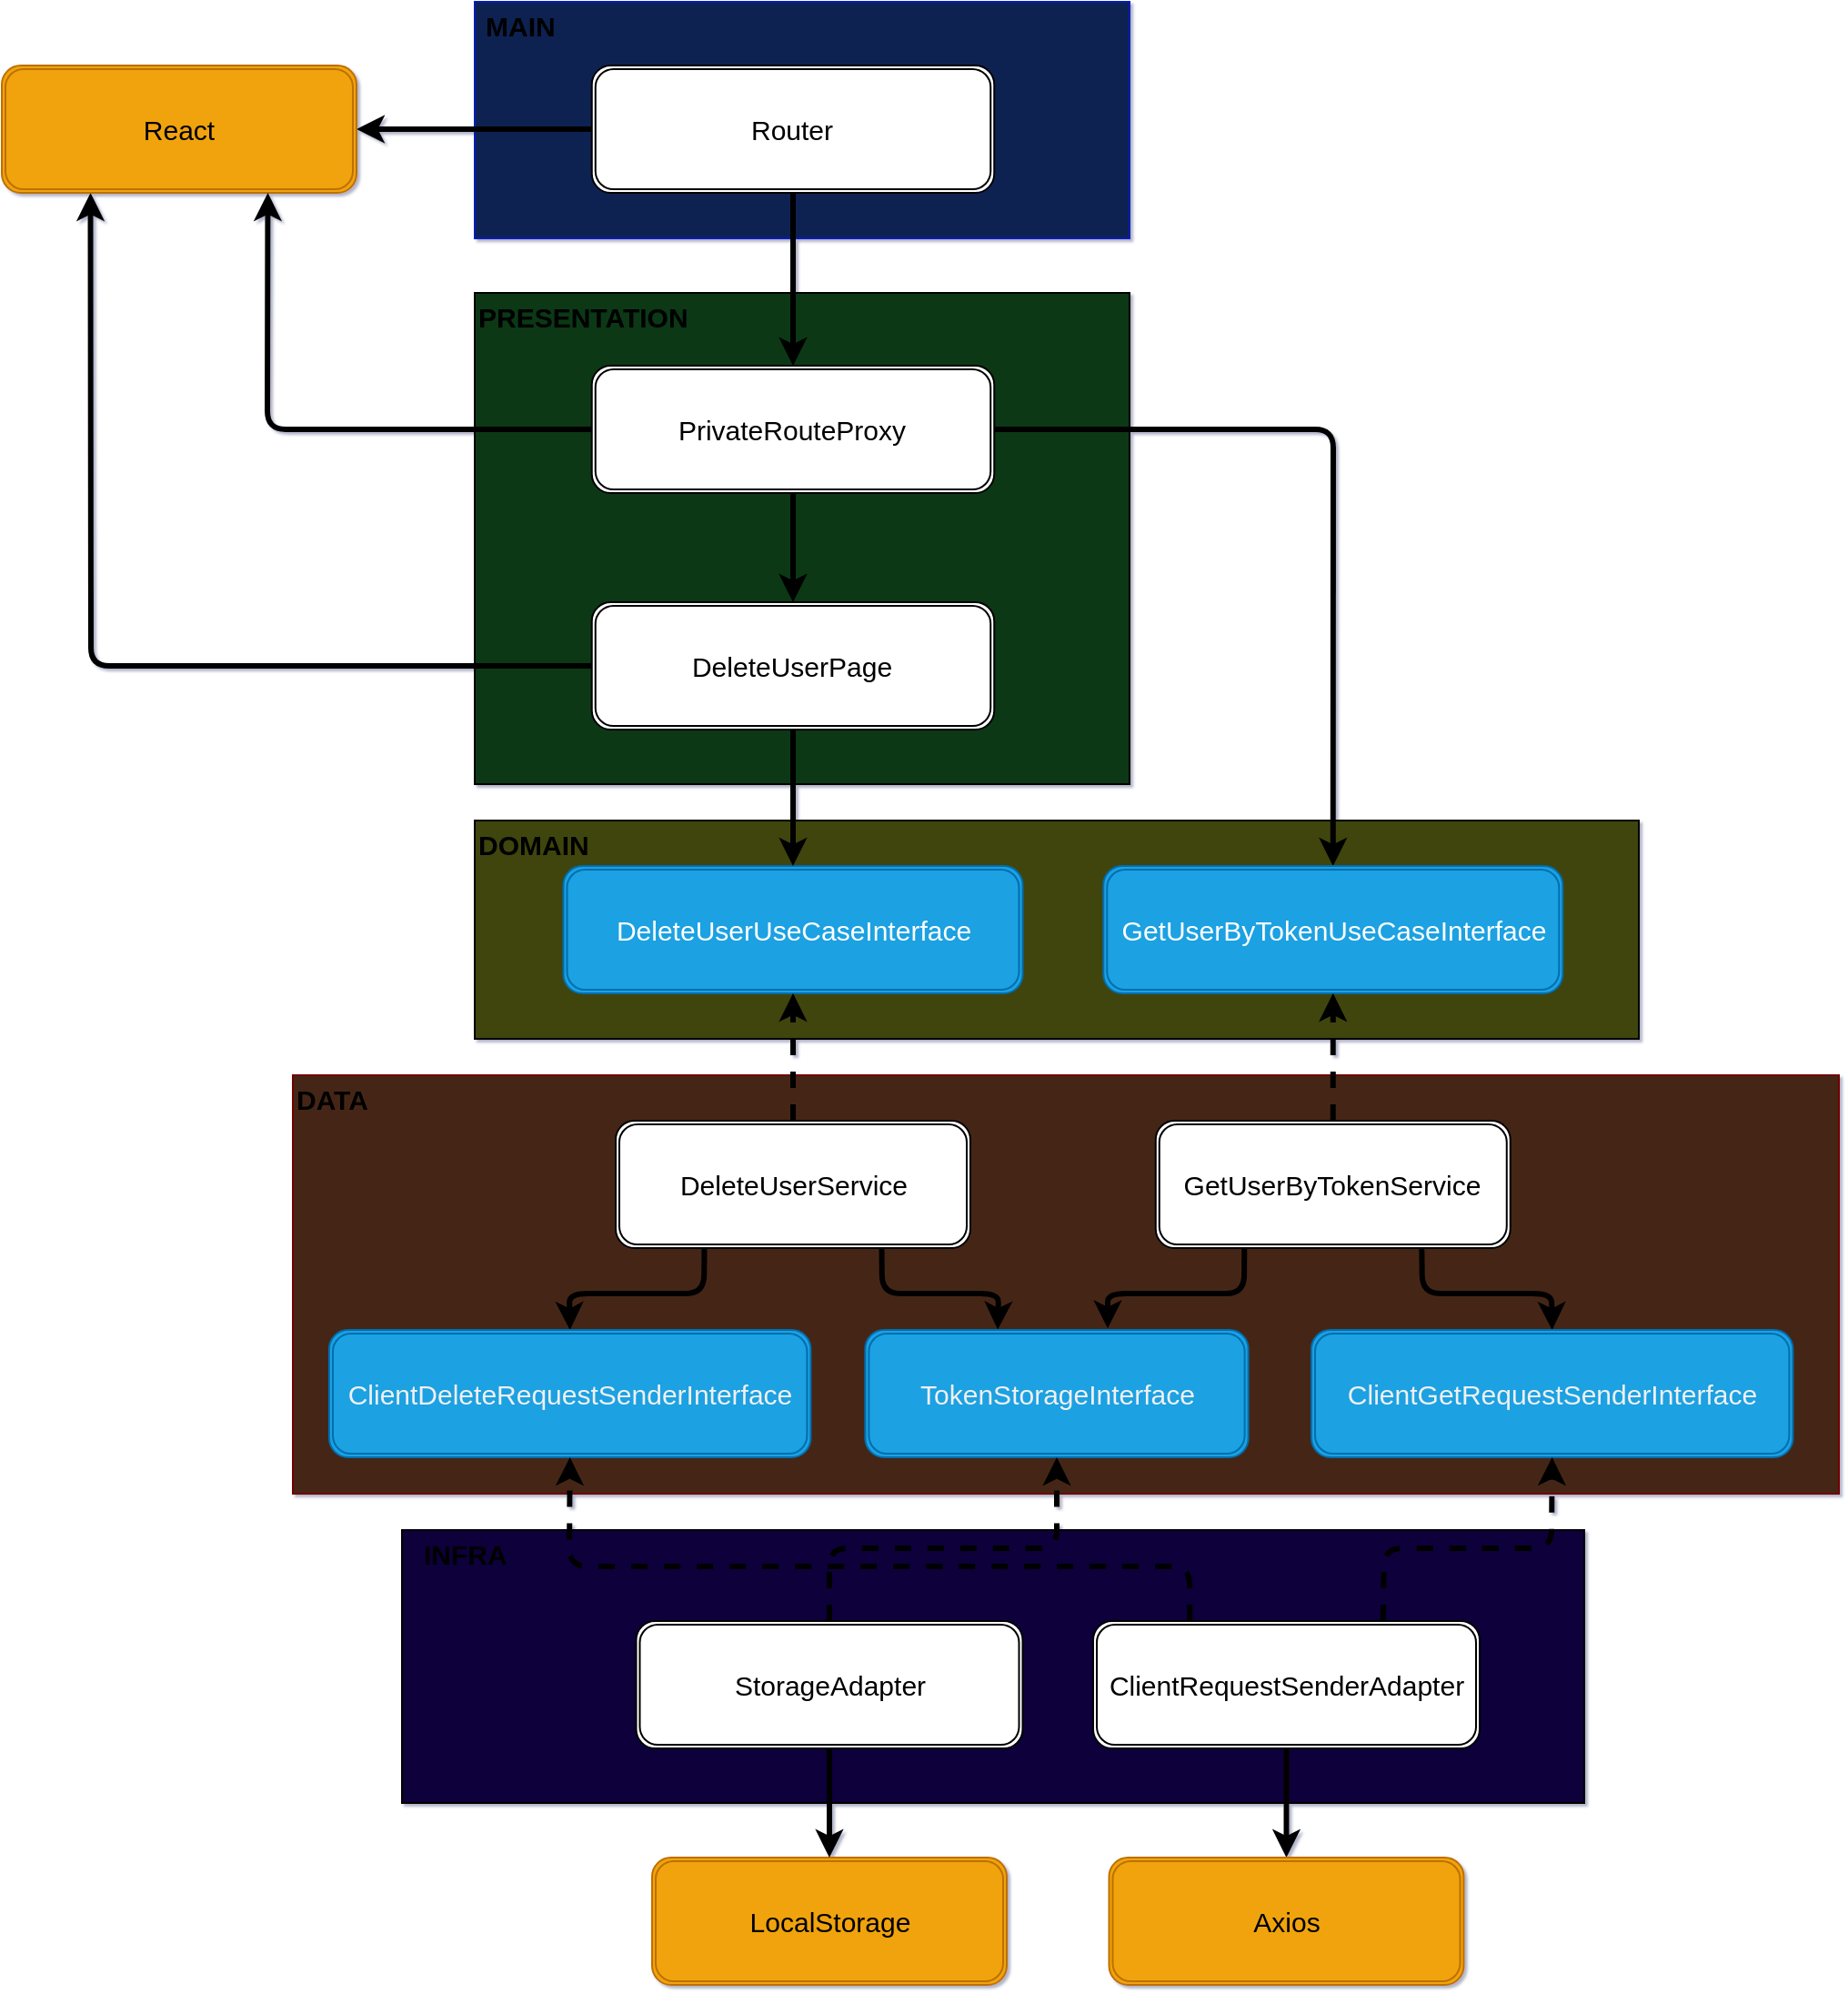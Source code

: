 <mxfile>
    <diagram id="NI4gVl3g9qLXOJn4oS7B" name="Page-1">
        <mxGraphModel dx="1475" dy="2065" grid="1" gridSize="10" guides="1" tooltips="1" connect="1" arrows="1" fold="1" page="1" pageScale="1" pageWidth="850" pageHeight="1100" math="0" shadow="1">
            <root>
                <mxCell id="0"/>
                <mxCell id="1" parent="0"/>
                <mxCell id="3" value="" style="rounded=0;whiteSpace=wrap;html=1;fillColor=#41450C;" parent="1" vertex="1">
                    <mxGeometry x="360" y="170" width="640" height="120" as="geometry"/>
                </mxCell>
                <mxCell id="4" value="DOMAIN" style="text;strokeColor=none;fillColor=none;html=1;fontSize=15;fontStyle=1;verticalAlign=middle;align=left;" parent="1" vertex="1">
                    <mxGeometry x="360" y="170" width="60" height="25" as="geometry"/>
                </mxCell>
                <mxCell id="5" value="DeleteUserUseCaseInterface" style="shape=ext;double=1;rounded=1;whiteSpace=wrap;html=1;fontSize=15;fillColor=#1ba1e2;fontColor=#ffffff;strokeColor=#006EAF;" parent="1" vertex="1">
                    <mxGeometry x="408.75" y="195" width="252.5" height="70" as="geometry"/>
                </mxCell>
                <mxCell id="7" value="" style="rounded=0;whiteSpace=wrap;html=1;fillColor=#452616;fontColor=#ffffff;strokeColor=#6F0000;gradientColor=none;shadow=0;" parent="1" vertex="1">
                    <mxGeometry x="260" y="310" width="850" height="230" as="geometry"/>
                </mxCell>
                <mxCell id="8" value="DATA" style="text;strokeColor=none;fillColor=none;html=1;fontSize=15;fontStyle=1;verticalAlign=middle;align=left;" parent="1" vertex="1">
                    <mxGeometry x="260" y="310" width="60" height="25" as="geometry"/>
                </mxCell>
                <mxCell id="10" style="edgeStyle=none;html=1;exitX=0.5;exitY=0;exitDx=0;exitDy=0;entryX=0.5;entryY=1;entryDx=0;entryDy=0;fontSize=15;strokeWidth=3;dashed=1;" parent="1" source="9" target="5" edge="1">
                    <mxGeometry relative="1" as="geometry"/>
                </mxCell>
                <mxCell id="90" style="edgeStyle=none;html=1;exitX=0.75;exitY=1;exitDx=0;exitDy=0;entryX=0.346;entryY=-0.003;entryDx=0;entryDy=0;entryPerimeter=0;strokeWidth=3;" parent="1" source="9" target="87" edge="1">
                    <mxGeometry relative="1" as="geometry">
                        <Array as="points">
                            <mxPoint x="584" y="430"/>
                            <mxPoint x="648" y="430"/>
                        </Array>
                    </mxGeometry>
                </mxCell>
                <mxCell id="93" style="edgeStyle=none;html=1;exitX=0.25;exitY=1;exitDx=0;exitDy=0;entryX=0.5;entryY=0;entryDx=0;entryDy=0;strokeWidth=3;" parent="1" source="9" target="88" edge="1">
                    <mxGeometry relative="1" as="geometry">
                        <Array as="points">
                            <mxPoint x="486" y="430"/>
                            <mxPoint x="412" y="430"/>
                        </Array>
                    </mxGeometry>
                </mxCell>
                <mxCell id="9" value="DeleteUserService" style="shape=ext;double=1;rounded=1;whiteSpace=wrap;html=1;fontSize=15;glass=0;" parent="1" vertex="1">
                    <mxGeometry x="437.5" y="335" width="195" height="70" as="geometry"/>
                </mxCell>
                <mxCell id="22" value="" style="rounded=0;whiteSpace=wrap;html=1;fillColor=#083815;" parent="1" vertex="1">
                    <mxGeometry x="360" y="-120" width="360" height="270" as="geometry"/>
                </mxCell>
                <mxCell id="23" value="PRESENTATION" style="text;strokeColor=none;fillColor=none;html=1;fontSize=15;fontStyle=1;verticalAlign=middle;align=left;" parent="1" vertex="1">
                    <mxGeometry x="360" y="-120" width="60" height="25" as="geometry"/>
                </mxCell>
                <mxCell id="31" style="edgeStyle=none;html=1;exitX=0.5;exitY=1;exitDx=0;exitDy=0;entryX=0.5;entryY=0;entryDx=0;entryDy=0;strokeWidth=3;fontSize=15;" parent="1" source="24" target="5" edge="1">
                    <mxGeometry relative="1" as="geometry"/>
                </mxCell>
                <mxCell id="69" style="edgeStyle=none;html=1;exitX=0;exitY=0.5;exitDx=0;exitDy=0;entryX=0.25;entryY=1;entryDx=0;entryDy=0;strokeWidth=3;fontSize=15;" parent="1" source="24" target="68" edge="1">
                    <mxGeometry relative="1" as="geometry">
                        <Array as="points">
                            <mxPoint x="149" y="85"/>
                        </Array>
                    </mxGeometry>
                </mxCell>
                <mxCell id="24" value="DeleteUserPage" style="shape=ext;double=1;rounded=1;whiteSpace=wrap;html=1;fontSize=15;" parent="1" vertex="1">
                    <mxGeometry x="424.37" y="50" width="221.25" height="70" as="geometry"/>
                </mxCell>
                <mxCell id="36" value="" style="rounded=0;whiteSpace=wrap;html=1;fillColor=#0b2251;fontColor=#ffffff;strokeColor=#001DBC;" parent="1" vertex="1">
                    <mxGeometry x="360" y="-280" width="360" height="130" as="geometry"/>
                </mxCell>
                <mxCell id="37" value="MAIN" style="text;strokeColor=none;fillColor=none;html=1;fontSize=15;fontStyle=1;verticalAlign=middle;align=left;" parent="1" vertex="1">
                    <mxGeometry x="364.38" y="-280" width="60" height="25" as="geometry"/>
                </mxCell>
                <mxCell id="70" style="edgeStyle=none;html=1;exitX=0;exitY=0.5;exitDx=0;exitDy=0;entryX=1;entryY=0.5;entryDx=0;entryDy=0;strokeWidth=3;fontSize=15;" parent="1" source="39" target="68" edge="1">
                    <mxGeometry relative="1" as="geometry"/>
                </mxCell>
                <mxCell id="111" style="edgeStyle=none;html=1;exitX=0.5;exitY=1;exitDx=0;exitDy=0;entryX=0.5;entryY=0;entryDx=0;entryDy=0;strokeWidth=3;" edge="1" parent="1" source="39" target="82">
                    <mxGeometry relative="1" as="geometry"/>
                </mxCell>
                <mxCell id="39" value="Router" style="shape=ext;double=1;rounded=1;whiteSpace=wrap;html=1;fontSize=15;" parent="1" vertex="1">
                    <mxGeometry x="424.38" y="-245" width="221.25" height="70" as="geometry"/>
                </mxCell>
                <mxCell id="68" value="React" style="shape=ext;double=1;rounded=1;whiteSpace=wrap;html=1;fontSize=15;fillColor=#f0a30a;fontColor=#000000;strokeColor=#BD7000;" parent="1" vertex="1">
                    <mxGeometry x="100" y="-245" width="195" height="70" as="geometry"/>
                </mxCell>
                <mxCell id="108" style="edgeStyle=none;html=1;exitX=0;exitY=0.5;exitDx=0;exitDy=0;entryX=0.75;entryY=1;entryDx=0;entryDy=0;strokeWidth=3;" edge="1" parent="1" source="82" target="68">
                    <mxGeometry relative="1" as="geometry">
                        <Array as="points">
                            <mxPoint x="246" y="-45"/>
                        </Array>
                    </mxGeometry>
                </mxCell>
                <mxCell id="109" style="edgeStyle=none;html=1;exitX=0.5;exitY=1;exitDx=0;exitDy=0;entryX=0.5;entryY=0;entryDx=0;entryDy=0;strokeWidth=3;" edge="1" parent="1" source="82" target="24">
                    <mxGeometry relative="1" as="geometry"/>
                </mxCell>
                <mxCell id="110" style="edgeStyle=none;html=1;exitX=1;exitY=0.5;exitDx=0;exitDy=0;entryX=0.5;entryY=0;entryDx=0;entryDy=0;strokeWidth=3;" edge="1" parent="1" source="82" target="83">
                    <mxGeometry relative="1" as="geometry">
                        <Array as="points">
                            <mxPoint x="832" y="-45"/>
                        </Array>
                    </mxGeometry>
                </mxCell>
                <mxCell id="82" value="PrivateRouteProxy" style="shape=ext;double=1;rounded=1;whiteSpace=wrap;html=1;fontSize=15;" parent="1" vertex="1">
                    <mxGeometry x="424.37" y="-80" width="221.25" height="70" as="geometry"/>
                </mxCell>
                <mxCell id="83" value="GetUserByTokenUseCaseInterface" style="shape=ext;double=1;rounded=1;whiteSpace=wrap;html=1;fontSize=15;fillColor=#1ba1e2;fontColor=#ffffff;strokeColor=#006EAF;" parent="1" vertex="1">
                    <mxGeometry x="705.64" y="195" width="252.5" height="70" as="geometry"/>
                </mxCell>
                <mxCell id="86" style="edgeStyle=none;html=1;exitX=0.5;exitY=0;exitDx=0;exitDy=0;entryX=0.5;entryY=1;entryDx=0;entryDy=0;strokeWidth=3;dashed=1;" parent="1" source="85" target="83" edge="1">
                    <mxGeometry relative="1" as="geometry"/>
                </mxCell>
                <mxCell id="91" style="edgeStyle=none;html=1;exitX=0.25;exitY=1;exitDx=0;exitDy=0;entryX=0.633;entryY=-0.012;entryDx=0;entryDy=0;entryPerimeter=0;strokeWidth=3;" parent="1" source="85" target="87" edge="1">
                    <mxGeometry relative="1" as="geometry">
                        <Array as="points">
                            <mxPoint x="783" y="430"/>
                            <mxPoint x="708" y="430"/>
                        </Array>
                    </mxGeometry>
                </mxCell>
                <mxCell id="92" style="edgeStyle=none;html=1;exitX=0.75;exitY=1;exitDx=0;exitDy=0;entryX=0.5;entryY=0;entryDx=0;entryDy=0;strokeWidth=3;" parent="1" source="85" target="89" edge="1">
                    <mxGeometry relative="1" as="geometry">
                        <Array as="points">
                            <mxPoint x="881" y="430"/>
                            <mxPoint x="952" y="430"/>
                        </Array>
                    </mxGeometry>
                </mxCell>
                <mxCell id="85" value="GetUserByTokenService" style="shape=ext;double=1;rounded=1;whiteSpace=wrap;html=1;fontSize=15;glass=0;" parent="1" vertex="1">
                    <mxGeometry x="734.38" y="335" width="195" height="70" as="geometry"/>
                </mxCell>
                <mxCell id="87" value="&lt;span style=&quot;color: rgb(240, 240, 240);&quot;&gt;TokenStorageInterface&lt;/span&gt;" style="shape=ext;double=1;rounded=1;whiteSpace=wrap;html=1;fontSize=15;fillColor=#1ba1e2;fontColor=#ffffff;strokeColor=#006EAF;" parent="1" vertex="1">
                    <mxGeometry x="574.69" y="450" width="210.62" height="70" as="geometry"/>
                </mxCell>
                <mxCell id="88" value="&lt;span style=&quot;color: rgb(240, 240, 240);&quot;&gt;ClientDeleteRequestSenderInterface&lt;/span&gt;" style="shape=ext;double=1;rounded=1;whiteSpace=wrap;html=1;fontSize=15;fillColor=#1ba1e2;fontColor=#ffffff;strokeColor=#006EAF;" parent="1" vertex="1">
                    <mxGeometry x="280" y="450" width="264.69" height="70" as="geometry"/>
                </mxCell>
                <mxCell id="89" value="&lt;span style=&quot;color: rgb(240, 240, 240);&quot;&gt;ClientGetRequestSenderInterface&lt;/span&gt;" style="shape=ext;double=1;rounded=1;whiteSpace=wrap;html=1;fontSize=15;fillColor=#1ba1e2;fontColor=#ffffff;strokeColor=#006EAF;" parent="1" vertex="1">
                    <mxGeometry x="820" y="450" width="264.69" height="70" as="geometry"/>
                </mxCell>
                <mxCell id="94" value="" style="rounded=0;whiteSpace=wrap;html=1;fillColor=#0E003B;" parent="1" vertex="1">
                    <mxGeometry x="320" y="560" width="650" height="150" as="geometry"/>
                </mxCell>
                <mxCell id="95" value="INFRA" style="text;strokeColor=none;fillColor=none;html=1;fontSize=15;fontStyle=1;verticalAlign=middle;align=left;" parent="1" vertex="1">
                    <mxGeometry x="330" y="560" width="60" height="25" as="geometry"/>
                </mxCell>
                <mxCell id="104" style="edgeStyle=none;html=1;exitX=0.75;exitY=0;exitDx=0;exitDy=0;entryX=0.5;entryY=1;entryDx=0;entryDy=0;strokeWidth=3;dashed=1;" parent="1" source="97" target="89" edge="1">
                    <mxGeometry relative="1" as="geometry">
                        <Array as="points">
                            <mxPoint x="860" y="570"/>
                            <mxPoint x="952" y="570"/>
                        </Array>
                    </mxGeometry>
                </mxCell>
                <mxCell id="105" style="edgeStyle=none;html=1;exitX=0.25;exitY=0;exitDx=0;exitDy=0;entryX=0.5;entryY=1;entryDx=0;entryDy=0;strokeWidth=3;dashed=1;" parent="1" source="97" target="88" edge="1">
                    <mxGeometry relative="1" as="geometry">
                        <Array as="points">
                            <mxPoint x="753" y="580"/>
                            <mxPoint x="412" y="580"/>
                        </Array>
                    </mxGeometry>
                </mxCell>
                <mxCell id="107" style="edgeStyle=none;html=1;exitX=0.5;exitY=1;exitDx=0;exitDy=0;entryX=0.5;entryY=0;entryDx=0;entryDy=0;strokeWidth=3;" parent="1" source="97" target="98" edge="1">
                    <mxGeometry relative="1" as="geometry"/>
                </mxCell>
                <mxCell id="97" value="ClientRequestSenderAdapter" style="shape=ext;double=1;rounded=1;whiteSpace=wrap;html=1;fontSize=15;" parent="1" vertex="1">
                    <mxGeometry x="700" y="610" width="212.5" height="70" as="geometry"/>
                </mxCell>
                <mxCell id="98" value="Axios" style="shape=ext;double=1;rounded=1;whiteSpace=wrap;html=1;fontSize=15;fillColor=#f0a30a;fontColor=#000000;strokeColor=#BD7000;" parent="1" vertex="1">
                    <mxGeometry x="708.75" y="740" width="195" height="70" as="geometry"/>
                </mxCell>
                <mxCell id="99" value="LocalStorage" style="shape=ext;double=1;rounded=1;whiteSpace=wrap;html=1;fontSize=15;fillColor=#f0a30a;fontColor=#000000;strokeColor=#BD7000;" parent="1" vertex="1">
                    <mxGeometry x="457.5" y="740" width="195" height="70" as="geometry"/>
                </mxCell>
                <mxCell id="103" style="edgeStyle=none;html=1;exitX=0.5;exitY=0;exitDx=0;exitDy=0;entryX=0.5;entryY=1;entryDx=0;entryDy=0;strokeWidth=3;dashed=1;" parent="1" source="101" target="87" edge="1">
                    <mxGeometry relative="1" as="geometry">
                        <Array as="points">
                            <mxPoint x="555" y="570"/>
                            <mxPoint x="680" y="570"/>
                        </Array>
                    </mxGeometry>
                </mxCell>
                <mxCell id="106" style="edgeStyle=none;html=1;exitX=0.5;exitY=1;exitDx=0;exitDy=0;entryX=0.5;entryY=0;entryDx=0;entryDy=0;strokeWidth=3;" parent="1" source="101" target="99" edge="1">
                    <mxGeometry relative="1" as="geometry"/>
                </mxCell>
                <mxCell id="101" value="StorageAdapter" style="shape=ext;double=1;rounded=1;whiteSpace=wrap;html=1;fontSize=15;" parent="1" vertex="1">
                    <mxGeometry x="448.75" y="610" width="212.5" height="70" as="geometry"/>
                </mxCell>
            </root>
        </mxGraphModel>
    </diagram>
</mxfile>